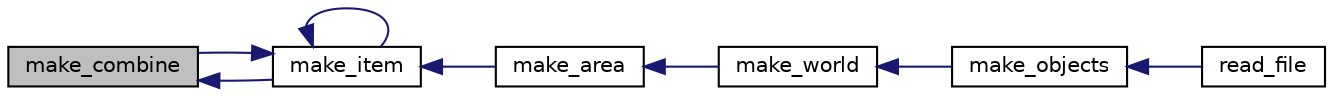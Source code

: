 digraph G
{
  edge [fontname="Helvetica",fontsize="10",labelfontname="Helvetica",labelfontsize="10"];
  node [fontname="Helvetica",fontsize="10",shape=record];
  rankdir="LR";
  Node1 [label="make_combine",height=0.2,width=0.4,color="black", fillcolor="grey75", style="filled" fontcolor="black"];
  Node1 -> Node2 [dir="back",color="midnightblue",fontsize="10",style="solid"];
  Node2 [label="make_item",height=0.2,width=0.4,color="black", fillcolor="white", style="filled",URL="$parser_8h.html#a3421b449747c2e99c3fa10aa82670030"];
  Node2 -> Node1 [dir="back",color="midnightblue",fontsize="10",style="solid"];
  Node2 -> Node2 [dir="back",color="midnightblue",fontsize="10",style="solid"];
  Node2 -> Node3 [dir="back",color="midnightblue",fontsize="10",style="solid"];
  Node3 [label="make_area",height=0.2,width=0.4,color="black", fillcolor="white", style="filled",URL="$parser_8h.html#aa0a2a8e7e35261c36a5268b099b972c0"];
  Node3 -> Node4 [dir="back",color="midnightblue",fontsize="10",style="solid"];
  Node4 [label="make_world",height=0.2,width=0.4,color="black", fillcolor="white", style="filled",URL="$parser_8h.html#aa822a7164b884d2b057604a10a69f160"];
  Node4 -> Node5 [dir="back",color="midnightblue",fontsize="10",style="solid"];
  Node5 [label="make_objects",height=0.2,width=0.4,color="black", fillcolor="white", style="filled",URL="$parser_8h.html#a0770bb1cd7b266aa1bdaca961380244c"];
  Node5 -> Node6 [dir="back",color="midnightblue",fontsize="10",style="solid"];
  Node6 [label="read_file",height=0.2,width=0.4,color="black", fillcolor="white", style="filled",URL="$parser_8h.html#a56cad0ffafea1cb6e859d550e423d599"];
}

